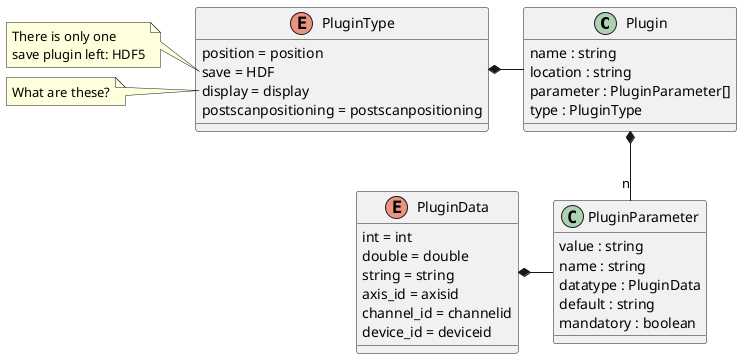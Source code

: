 @startuml
'https://plantuml.com/class-diagram


class Plugin {
     name : string
     location : string
     parameter : PluginParameter[]
     type : PluginType
}

Plugin *-- "n" PluginParameter
PluginType *- Plugin

enum PluginType {
    position = position
    save = HDF
    display = display
    postscanpositioning = postscanpositioning
}
note left of PluginType::save
    There is only one
    save plugin left: HDF5
end note
note left of PluginType::display
    What are these?
end note

enum PluginData {
    int = int
    double = double
    string = string
    axis_id = axisid
    channel_id = channelid
    device_id = deviceid
}

class PluginParameter {
     value : string
     name : string
     datatype : PluginData
     default : string
     mandatory : boolean
}
PluginData *- PluginParameter

@enduml